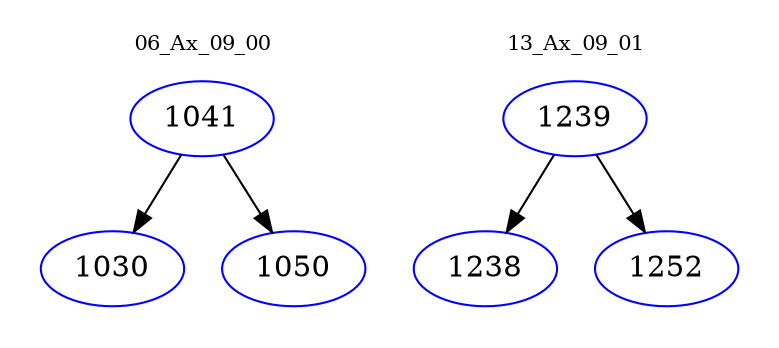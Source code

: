 digraph{
subgraph cluster_0 {
color = white
label = "06_Ax_09_00";
fontsize=10;
T0_1041 [label="1041", color="blue"]
T0_1041 -> T0_1030 [color="black"]
T0_1030 [label="1030", color="blue"]
T0_1041 -> T0_1050 [color="black"]
T0_1050 [label="1050", color="blue"]
}
subgraph cluster_1 {
color = white
label = "13_Ax_09_01";
fontsize=10;
T1_1239 [label="1239", color="blue"]
T1_1239 -> T1_1238 [color="black"]
T1_1238 [label="1238", color="blue"]
T1_1239 -> T1_1252 [color="black"]
T1_1252 [label="1252", color="blue"]
}
}
